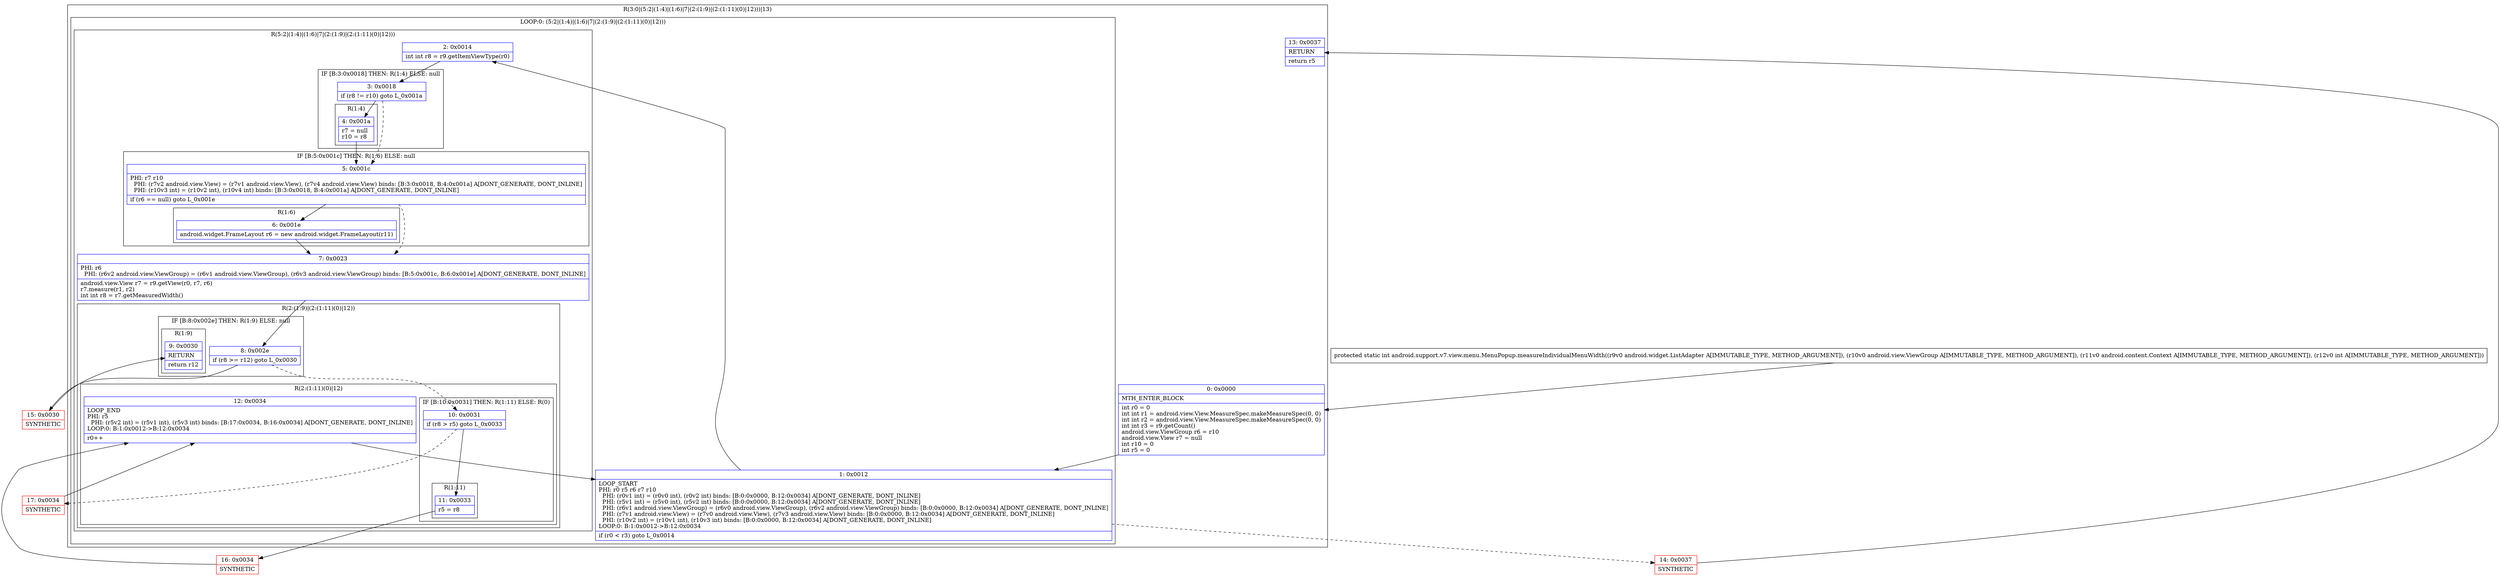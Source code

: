 digraph "CFG forandroid.support.v7.view.menu.MenuPopup.measureIndividualMenuWidth(Landroid\/widget\/ListAdapter;Landroid\/view\/ViewGroup;Landroid\/content\/Context;I)I" {
subgraph cluster_Region_1558181727 {
label = "R(3:0|(5:2|(1:4)|(1:6)|7|(2:(1:9)|(2:(1:11)(0)|12)))|13)";
node [shape=record,color=blue];
Node_0 [shape=record,label="{0\:\ 0x0000|MTH_ENTER_BLOCK\l|int r0 = 0\lint int r1 = android.view.View.MeasureSpec.makeMeasureSpec(0, 0)\lint int r2 = android.view.View.MeasureSpec.makeMeasureSpec(0, 0)\lint int r3 = r9.getCount()\landroid.view.ViewGroup r6 = r10\landroid.view.View r7 = null\lint r10 = 0\lint r5 = 0\l}"];
subgraph cluster_LoopRegion_1261776332 {
label = "LOOP:0: (5:2|(1:4)|(1:6)|7|(2:(1:9)|(2:(1:11)(0)|12)))";
node [shape=record,color=blue];
Node_1 [shape=record,label="{1\:\ 0x0012|LOOP_START\lPHI: r0 r5 r6 r7 r10 \l  PHI: (r0v1 int) = (r0v0 int), (r0v2 int) binds: [B:0:0x0000, B:12:0x0034] A[DONT_GENERATE, DONT_INLINE]\l  PHI: (r5v1 int) = (r5v0 int), (r5v2 int) binds: [B:0:0x0000, B:12:0x0034] A[DONT_GENERATE, DONT_INLINE]\l  PHI: (r6v1 android.view.ViewGroup) = (r6v0 android.view.ViewGroup), (r6v2 android.view.ViewGroup) binds: [B:0:0x0000, B:12:0x0034] A[DONT_GENERATE, DONT_INLINE]\l  PHI: (r7v1 android.view.View) = (r7v0 android.view.View), (r7v3 android.view.View) binds: [B:0:0x0000, B:12:0x0034] A[DONT_GENERATE, DONT_INLINE]\l  PHI: (r10v2 int) = (r10v1 int), (r10v3 int) binds: [B:0:0x0000, B:12:0x0034] A[DONT_GENERATE, DONT_INLINE]\lLOOP:0: B:1:0x0012\-\>B:12:0x0034\l|if (r0 \< r3) goto L_0x0014\l}"];
subgraph cluster_Region_1199630101 {
label = "R(5:2|(1:4)|(1:6)|7|(2:(1:9)|(2:(1:11)(0)|12)))";
node [shape=record,color=blue];
Node_2 [shape=record,label="{2\:\ 0x0014|int int r8 = r9.getItemViewType(r0)\l}"];
subgraph cluster_IfRegion_1331258 {
label = "IF [B:3:0x0018] THEN: R(1:4) ELSE: null";
node [shape=record,color=blue];
Node_3 [shape=record,label="{3\:\ 0x0018|if (r8 != r10) goto L_0x001a\l}"];
subgraph cluster_Region_1089257341 {
label = "R(1:4)";
node [shape=record,color=blue];
Node_4 [shape=record,label="{4\:\ 0x001a|r7 = null\lr10 = r8\l}"];
}
}
subgraph cluster_IfRegion_109027244 {
label = "IF [B:5:0x001c] THEN: R(1:6) ELSE: null";
node [shape=record,color=blue];
Node_5 [shape=record,label="{5\:\ 0x001c|PHI: r7 r10 \l  PHI: (r7v2 android.view.View) = (r7v1 android.view.View), (r7v4 android.view.View) binds: [B:3:0x0018, B:4:0x001a] A[DONT_GENERATE, DONT_INLINE]\l  PHI: (r10v3 int) = (r10v2 int), (r10v4 int) binds: [B:3:0x0018, B:4:0x001a] A[DONT_GENERATE, DONT_INLINE]\l|if (r6 == null) goto L_0x001e\l}"];
subgraph cluster_Region_1690731957 {
label = "R(1:6)";
node [shape=record,color=blue];
Node_6 [shape=record,label="{6\:\ 0x001e|android.widget.FrameLayout r6 = new android.widget.FrameLayout(r11)\l}"];
}
}
Node_7 [shape=record,label="{7\:\ 0x0023|PHI: r6 \l  PHI: (r6v2 android.view.ViewGroup) = (r6v1 android.view.ViewGroup), (r6v3 android.view.ViewGroup) binds: [B:5:0x001c, B:6:0x001e] A[DONT_GENERATE, DONT_INLINE]\l|android.view.View r7 = r9.getView(r0, r7, r6)\lr7.measure(r1, r2)\lint int r8 = r7.getMeasuredWidth()\l}"];
subgraph cluster_Region_417315380 {
label = "R(2:(1:9)|(2:(1:11)(0)|12))";
node [shape=record,color=blue];
subgraph cluster_IfRegion_266712198 {
label = "IF [B:8:0x002e] THEN: R(1:9) ELSE: null";
node [shape=record,color=blue];
Node_8 [shape=record,label="{8\:\ 0x002e|if (r8 \>= r12) goto L_0x0030\l}"];
subgraph cluster_Region_1076624216 {
label = "R(1:9)";
node [shape=record,color=blue];
Node_9 [shape=record,label="{9\:\ 0x0030|RETURN\l|return r12\l}"];
}
}
subgraph cluster_Region_389692923 {
label = "R(2:(1:11)(0)|12)";
node [shape=record,color=blue];
subgraph cluster_IfRegion_710402534 {
label = "IF [B:10:0x0031] THEN: R(1:11) ELSE: R(0)";
node [shape=record,color=blue];
Node_10 [shape=record,label="{10\:\ 0x0031|if (r8 \> r5) goto L_0x0033\l}"];
subgraph cluster_Region_1353680544 {
label = "R(1:11)";
node [shape=record,color=blue];
Node_11 [shape=record,label="{11\:\ 0x0033|r5 = r8\l}"];
}
subgraph cluster_Region_412864455 {
label = "R(0)";
node [shape=record,color=blue];
}
}
Node_12 [shape=record,label="{12\:\ 0x0034|LOOP_END\lPHI: r5 \l  PHI: (r5v2 int) = (r5v1 int), (r5v3 int) binds: [B:17:0x0034, B:16:0x0034] A[DONT_GENERATE, DONT_INLINE]\lLOOP:0: B:1:0x0012\-\>B:12:0x0034\l|r0++\l}"];
}
}
}
}
Node_13 [shape=record,label="{13\:\ 0x0037|RETURN\l|return r5\l}"];
}
Node_14 [shape=record,color=red,label="{14\:\ 0x0037|SYNTHETIC\l}"];
Node_15 [shape=record,color=red,label="{15\:\ 0x0030|SYNTHETIC\l}"];
Node_16 [shape=record,color=red,label="{16\:\ 0x0034|SYNTHETIC\l}"];
Node_17 [shape=record,color=red,label="{17\:\ 0x0034|SYNTHETIC\l}"];
MethodNode[shape=record,label="{protected static int android.support.v7.view.menu.MenuPopup.measureIndividualMenuWidth((r9v0 android.widget.ListAdapter A[IMMUTABLE_TYPE, METHOD_ARGUMENT]), (r10v0 android.view.ViewGroup A[IMMUTABLE_TYPE, METHOD_ARGUMENT]), (r11v0 android.content.Context A[IMMUTABLE_TYPE, METHOD_ARGUMENT]), (r12v0 int A[IMMUTABLE_TYPE, METHOD_ARGUMENT])) }"];
MethodNode -> Node_0;
Node_0 -> Node_1;
Node_1 -> Node_2;
Node_1 -> Node_14[style=dashed];
Node_2 -> Node_3;
Node_3 -> Node_4;
Node_3 -> Node_5[style=dashed];
Node_4 -> Node_5;
Node_5 -> Node_6;
Node_5 -> Node_7[style=dashed];
Node_6 -> Node_7;
Node_7 -> Node_8;
Node_8 -> Node_10[style=dashed];
Node_8 -> Node_15;
Node_10 -> Node_11;
Node_10 -> Node_17[style=dashed];
Node_11 -> Node_16;
Node_12 -> Node_1;
Node_14 -> Node_13;
Node_15 -> Node_9;
Node_16 -> Node_12;
Node_17 -> Node_12;
}

